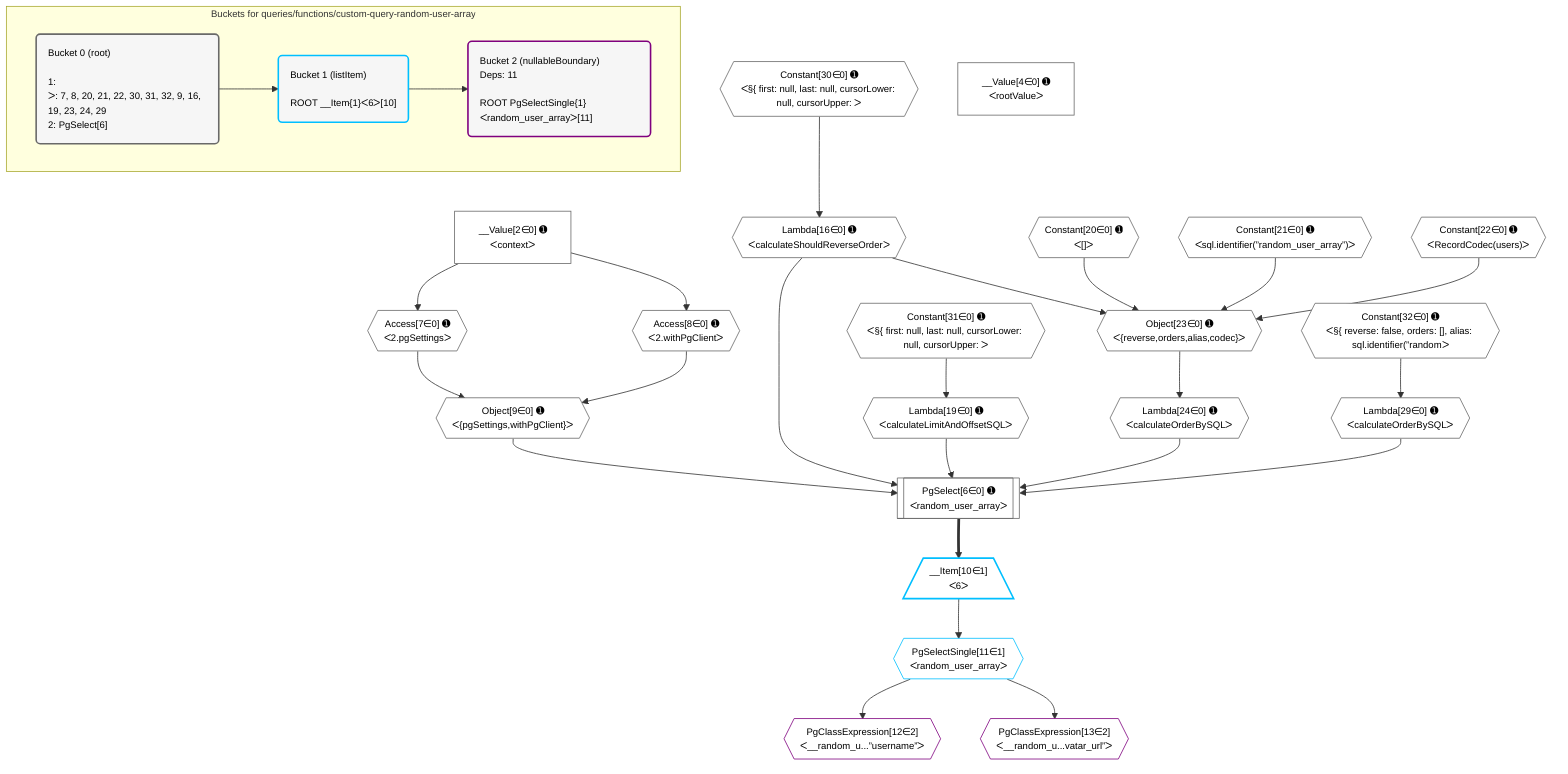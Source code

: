 %%{init: {'themeVariables': { 'fontSize': '12px'}}}%%
graph TD
    classDef path fill:#eee,stroke:#000,color:#000
    classDef plan fill:#fff,stroke-width:1px,color:#000
    classDef itemplan fill:#fff,stroke-width:2px,color:#000
    classDef unbatchedplan fill:#dff,stroke-width:1px,color:#000
    classDef sideeffectplan fill:#fcc,stroke-width:2px,color:#000
    classDef bucket fill:#f6f6f6,color:#000,stroke-width:2px,text-align:left


    %% plan dependencies
    PgSelect6[["PgSelect[6∈0] ➊<br />ᐸrandom_user_arrayᐳ"]]:::plan
    Object9{{"Object[9∈0] ➊<br />ᐸ{pgSettings,withPgClient}ᐳ"}}:::plan
    Lambda16{{"Lambda[16∈0] ➊<br />ᐸcalculateShouldReverseOrderᐳ"}}:::plan
    Lambda19{{"Lambda[19∈0] ➊<br />ᐸcalculateLimitAndOffsetSQLᐳ"}}:::plan
    Lambda24{{"Lambda[24∈0] ➊<br />ᐸcalculateOrderBySQLᐳ"}}:::plan
    Lambda29{{"Lambda[29∈0] ➊<br />ᐸcalculateOrderBySQLᐳ"}}:::plan
    Object9 & Lambda16 & Lambda19 & Lambda24 & Lambda29 --> PgSelect6
    Object23{{"Object[23∈0] ➊<br />ᐸ{reverse,orders,alias,codec}ᐳ"}}:::plan
    Constant20{{"Constant[20∈0] ➊<br />ᐸ[]ᐳ"}}:::plan
    Constant21{{"Constant[21∈0] ➊<br />ᐸsql.identifier(”random_user_array”)ᐳ"}}:::plan
    Constant22{{"Constant[22∈0] ➊<br />ᐸRecordCodec(users)ᐳ"}}:::plan
    Lambda16 & Constant20 & Constant21 & Constant22 --> Object23
    Access7{{"Access[7∈0] ➊<br />ᐸ2.pgSettingsᐳ"}}:::plan
    Access8{{"Access[8∈0] ➊<br />ᐸ2.withPgClientᐳ"}}:::plan
    Access7 & Access8 --> Object9
    __Value2["__Value[2∈0] ➊<br />ᐸcontextᐳ"]:::plan
    __Value2 --> Access7
    __Value2 --> Access8
    Constant30{{"Constant[30∈0] ➊<br />ᐸ§{ first: null, last: null, cursorLower: null, cursorUpper: ᐳ"}}:::plan
    Constant30 --> Lambda16
    Constant31{{"Constant[31∈0] ➊<br />ᐸ§{ first: null, last: null, cursorLower: null, cursorUpper: ᐳ"}}:::plan
    Constant31 --> Lambda19
    Object23 --> Lambda24
    Constant32{{"Constant[32∈0] ➊<br />ᐸ§{ reverse: false, orders: [], alias: sql.identifier(”randomᐳ"}}:::plan
    Constant32 --> Lambda29
    __Value4["__Value[4∈0] ➊<br />ᐸrootValueᐳ"]:::plan
    __Item10[/"__Item[10∈1]<br />ᐸ6ᐳ"\]:::itemplan
    PgSelect6 ==> __Item10
    PgSelectSingle11{{"PgSelectSingle[11∈1]<br />ᐸrandom_user_arrayᐳ"}}:::plan
    __Item10 --> PgSelectSingle11
    PgClassExpression12{{"PgClassExpression[12∈2]<br />ᐸ__random_u...”username”ᐳ"}}:::plan
    PgSelectSingle11 --> PgClassExpression12
    PgClassExpression13{{"PgClassExpression[13∈2]<br />ᐸ__random_u...vatar_url”ᐳ"}}:::plan
    PgSelectSingle11 --> PgClassExpression13

    %% define steps

    subgraph "Buckets for queries/functions/custom-query-random-user-array"
    Bucket0("Bucket 0 (root)<br /><br />1: <br />ᐳ: 7, 8, 20, 21, 22, 30, 31, 32, 9, 16, 19, 23, 24, 29<br />2: PgSelect[6]"):::bucket
    classDef bucket0 stroke:#696969
    class Bucket0,__Value2,__Value4,PgSelect6,Access7,Access8,Object9,Lambda16,Lambda19,Constant20,Constant21,Constant22,Object23,Lambda24,Lambda29,Constant30,Constant31,Constant32 bucket0
    Bucket1("Bucket 1 (listItem)<br /><br />ROOT __Item{1}ᐸ6ᐳ[10]"):::bucket
    classDef bucket1 stroke:#00bfff
    class Bucket1,__Item10,PgSelectSingle11 bucket1
    Bucket2("Bucket 2 (nullableBoundary)<br />Deps: 11<br /><br />ROOT PgSelectSingle{1}ᐸrandom_user_arrayᐳ[11]"):::bucket
    classDef bucket2 stroke:#7f007f
    class Bucket2,PgClassExpression12,PgClassExpression13 bucket2
    Bucket0 --> Bucket1
    Bucket1 --> Bucket2
    end